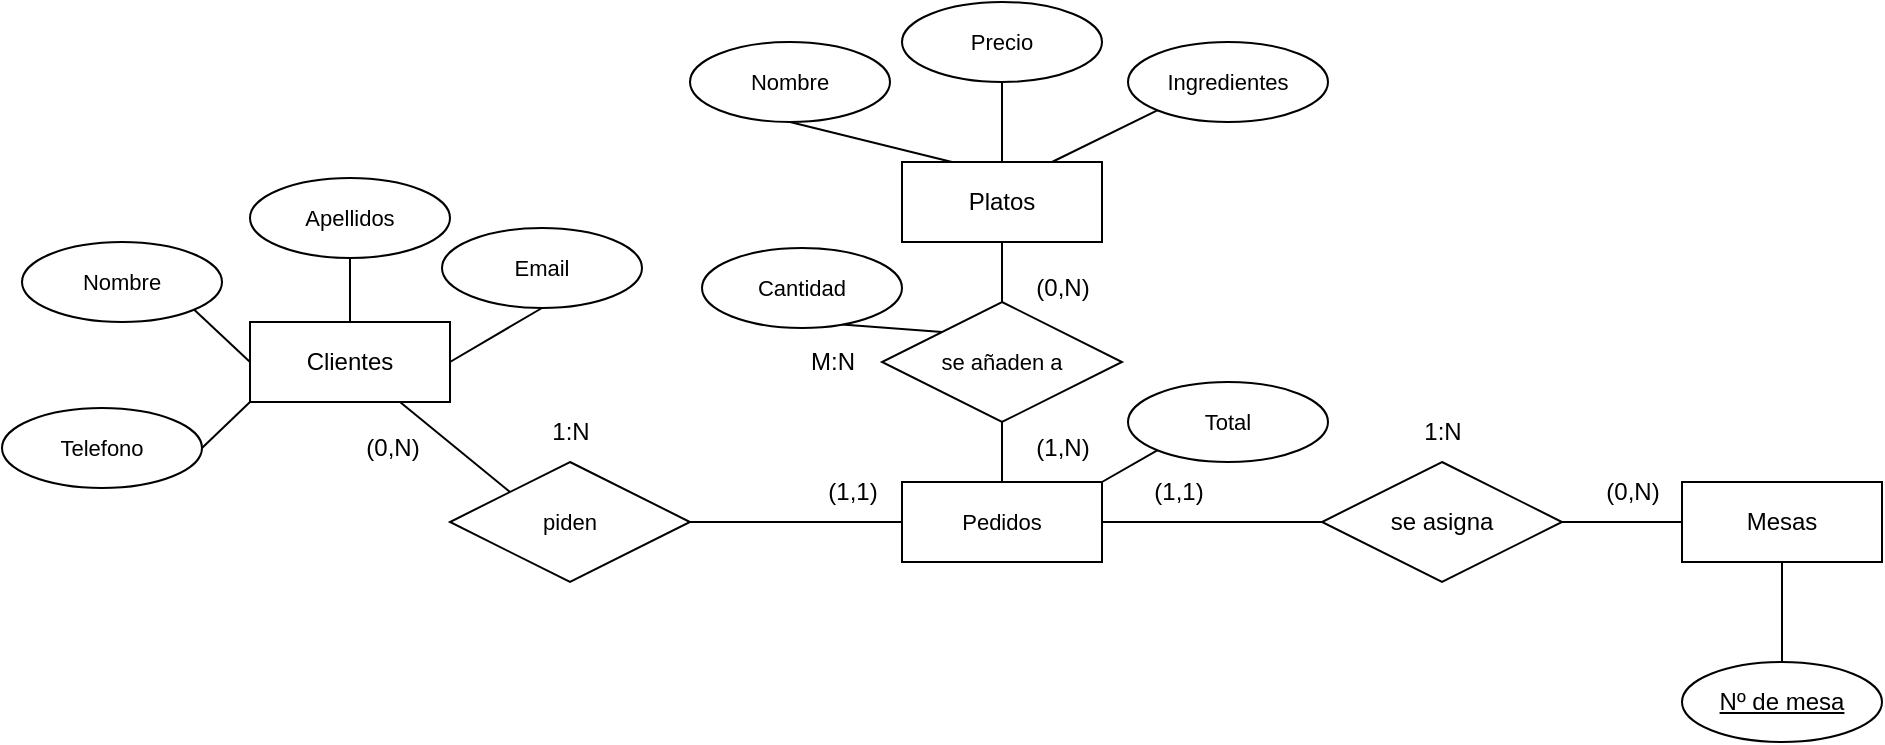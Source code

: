 <mxfile version="28.1.2">
  <diagram name="Página-1" id="XfldYn4x3AF4GP-uKBvX">
    <mxGraphModel dx="1726" dy="621" grid="1" gridSize="10" guides="1" tooltips="1" connect="1" arrows="1" fold="1" page="1" pageScale="1" pageWidth="827" pageHeight="1169" math="0" shadow="0">
      <root>
        <mxCell id="0" />
        <mxCell id="1" parent="0" />
        <mxCell id="LhzjNZKPMDfu__Lkz3kA-8" style="rounded=0;orthogonalLoop=1;jettySize=auto;html=1;exitX=0.5;exitY=1;exitDx=0;exitDy=0;entryX=0.5;entryY=0;entryDx=0;entryDy=0;endArrow=none;endFill=0;" parent="1" source="LhzjNZKPMDfu__Lkz3kA-2" target="LhzjNZKPMDfu__Lkz3kA-7" edge="1">
          <mxGeometry relative="1" as="geometry" />
        </mxCell>
        <mxCell id="0s7BPQqaFfiuApki7G7i-4" value="" style="rounded=0;orthogonalLoop=1;jettySize=auto;html=1;endArrow=none;endFill=0;" parent="1" source="LhzjNZKPMDfu__Lkz3kA-2" target="0s7BPQqaFfiuApki7G7i-3" edge="1">
          <mxGeometry relative="1" as="geometry" />
        </mxCell>
        <mxCell id="LhzjNZKPMDfu__Lkz3kA-2" value="Mesas" style="whiteSpace=wrap;html=1;align=center;" parent="1" vertex="1">
          <mxGeometry x="720" y="240" width="100" height="40" as="geometry" />
        </mxCell>
        <mxCell id="LhzjNZKPMDfu__Lkz3kA-24" style="edgeStyle=none;shape=connector;rounded=0;orthogonalLoop=1;jettySize=auto;html=1;exitX=0.5;exitY=0;exitDx=0;exitDy=0;entryX=0.5;entryY=1;entryDx=0;entryDy=0;strokeColor=default;align=center;verticalAlign=middle;fontFamily=Helvetica;fontSize=11;fontColor=default;labelBackgroundColor=default;endArrow=none;endFill=0;" parent="1" source="LhzjNZKPMDfu__Lkz3kA-4" target="LhzjNZKPMDfu__Lkz3kA-22" edge="1">
          <mxGeometry relative="1" as="geometry" />
        </mxCell>
        <mxCell id="LhzjNZKPMDfu__Lkz3kA-26" style="edgeStyle=none;shape=connector;rounded=0;orthogonalLoop=1;jettySize=auto;html=1;exitX=0.5;exitY=1;exitDx=0;exitDy=0;entryX=0.5;entryY=0;entryDx=0;entryDy=0;strokeColor=default;align=center;verticalAlign=middle;fontFamily=Helvetica;fontSize=11;fontColor=default;labelBackgroundColor=default;endArrow=none;endFill=0;" parent="1" source="LhzjNZKPMDfu__Lkz3kA-4" target="LhzjNZKPMDfu__Lkz3kA-25" edge="1">
          <mxGeometry relative="1" as="geometry" />
        </mxCell>
        <mxCell id="gLJata4tc1bK_cdRaeti-27" style="edgeStyle=none;shape=connector;rounded=0;orthogonalLoop=1;jettySize=auto;html=1;exitX=0.75;exitY=0;exitDx=0;exitDy=0;entryX=0;entryY=1;entryDx=0;entryDy=0;strokeColor=default;align=center;verticalAlign=middle;fontFamily=Helvetica;fontSize=11;fontColor=default;labelBackgroundColor=default;endArrow=none;endFill=0;" edge="1" parent="1" source="LhzjNZKPMDfu__Lkz3kA-4" target="gLJata4tc1bK_cdRaeti-26">
          <mxGeometry relative="1" as="geometry" />
        </mxCell>
        <mxCell id="LhzjNZKPMDfu__Lkz3kA-4" value="Platos" style="whiteSpace=wrap;html=1;align=center;" parent="1" vertex="1">
          <mxGeometry x="330" y="80" width="100" height="40" as="geometry" />
        </mxCell>
        <mxCell id="LhzjNZKPMDfu__Lkz3kA-10" style="edgeStyle=none;shape=connector;rounded=0;orthogonalLoop=1;jettySize=auto;html=1;exitX=0.75;exitY=1;exitDx=0;exitDy=0;entryX=0;entryY=0;entryDx=0;entryDy=0;strokeColor=default;align=center;verticalAlign=middle;fontFamily=Helvetica;fontSize=11;fontColor=default;labelBackgroundColor=default;endArrow=none;endFill=0;" parent="1" source="LhzjNZKPMDfu__Lkz3kA-5" target="LhzjNZKPMDfu__Lkz3kA-9" edge="1">
          <mxGeometry relative="1" as="geometry" />
        </mxCell>
        <mxCell id="LhzjNZKPMDfu__Lkz3kA-15" style="edgeStyle=none;shape=connector;rounded=0;orthogonalLoop=1;jettySize=auto;html=1;exitX=0;exitY=0.5;exitDx=0;exitDy=0;entryX=0.5;entryY=0;entryDx=0;entryDy=0;strokeColor=default;align=center;verticalAlign=middle;fontFamily=Helvetica;fontSize=11;fontColor=default;labelBackgroundColor=default;endArrow=none;endFill=0;" parent="1" target="LhzjNZKPMDfu__Lkz3kA-14" edge="1" source="LhzjNZKPMDfu__Lkz3kA-5">
          <mxGeometry relative="1" as="geometry">
            <mxPoint x="65" y="170" as="sourcePoint" />
          </mxGeometry>
        </mxCell>
        <mxCell id="LhzjNZKPMDfu__Lkz3kA-5" value="Clientes" style="whiteSpace=wrap;html=1;align=center;" parent="1" vertex="1">
          <mxGeometry x="4" y="160" width="100" height="40" as="geometry" />
        </mxCell>
        <mxCell id="LhzjNZKPMDfu__Lkz3kA-7" value="Nº de mesa" style="ellipse;whiteSpace=wrap;html=1;align=center;fontStyle=4;" parent="1" vertex="1">
          <mxGeometry x="720" y="330" width="100" height="40" as="geometry" />
        </mxCell>
        <mxCell id="LhzjNZKPMDfu__Lkz3kA-11" style="edgeStyle=none;shape=connector;rounded=0;orthogonalLoop=1;jettySize=auto;html=1;entryX=0;entryY=0.5;entryDx=0;entryDy=0;strokeColor=default;align=center;verticalAlign=middle;fontFamily=Helvetica;fontSize=11;fontColor=default;labelBackgroundColor=default;endArrow=none;endFill=0;exitX=1;exitY=0.5;exitDx=0;exitDy=0;" parent="1" source="LhzjNZKPMDfu__Lkz3kA-9" target="LhzjNZKPMDfu__Lkz3kA-27" edge="1">
          <mxGeometry relative="1" as="geometry">
            <mxPoint x="260" y="255" as="sourcePoint" />
            <mxPoint x="335" y="255.0" as="targetPoint" />
          </mxGeometry>
        </mxCell>
        <mxCell id="LhzjNZKPMDfu__Lkz3kA-9" value="piden" style="shape=rhombus;perimeter=rhombusPerimeter;whiteSpace=wrap;html=1;align=center;fontFamily=Helvetica;fontSize=11;fontColor=default;labelBackgroundColor=default;" parent="1" vertex="1">
          <mxGeometry x="104" y="230" width="120" height="60" as="geometry" />
        </mxCell>
        <mxCell id="LhzjNZKPMDfu__Lkz3kA-14" value="Nombre" style="ellipse;whiteSpace=wrap;html=1;align=center;fontFamily=Helvetica;fontSize=11;fontColor=default;labelBackgroundColor=default;" parent="1" vertex="1">
          <mxGeometry x="-110" y="120" width="100" height="40" as="geometry" />
        </mxCell>
        <mxCell id="LhzjNZKPMDfu__Lkz3kA-23" style="edgeStyle=none;shape=connector;rounded=0;orthogonalLoop=1;jettySize=auto;html=1;exitX=0.5;exitY=1;exitDx=0;exitDy=0;entryX=0.25;entryY=0;entryDx=0;entryDy=0;strokeColor=default;align=center;verticalAlign=middle;fontFamily=Helvetica;fontSize=11;fontColor=default;labelBackgroundColor=default;endArrow=none;endFill=0;" parent="1" source="LhzjNZKPMDfu__Lkz3kA-21" target="LhzjNZKPMDfu__Lkz3kA-4" edge="1">
          <mxGeometry relative="1" as="geometry" />
        </mxCell>
        <mxCell id="LhzjNZKPMDfu__Lkz3kA-21" value="Nombre" style="ellipse;whiteSpace=wrap;html=1;align=center;fontFamily=Helvetica;fontSize=11;fontColor=default;labelBackgroundColor=default;" parent="1" vertex="1">
          <mxGeometry x="224" y="20" width="100" height="40" as="geometry" />
        </mxCell>
        <mxCell id="LhzjNZKPMDfu__Lkz3kA-22" value="Precio" style="ellipse;whiteSpace=wrap;html=1;align=center;fontFamily=Helvetica;fontSize=11;fontColor=default;labelBackgroundColor=default;" parent="1" vertex="1">
          <mxGeometry x="330" width="100" height="40" as="geometry" />
        </mxCell>
        <mxCell id="LhzjNZKPMDfu__Lkz3kA-28" style="edgeStyle=none;shape=connector;rounded=0;orthogonalLoop=1;jettySize=auto;html=1;exitX=0.5;exitY=1;exitDx=0;exitDy=0;entryX=0.5;entryY=0;entryDx=0;entryDy=0;strokeColor=default;align=center;verticalAlign=middle;fontFamily=Helvetica;fontSize=11;fontColor=default;labelBackgroundColor=default;endArrow=none;endFill=0;" parent="1" source="LhzjNZKPMDfu__Lkz3kA-25" target="LhzjNZKPMDfu__Lkz3kA-27" edge="1">
          <mxGeometry relative="1" as="geometry" />
        </mxCell>
        <mxCell id="LhzjNZKPMDfu__Lkz3kA-25" value="se añaden a" style="shape=rhombus;perimeter=rhombusPerimeter;whiteSpace=wrap;html=1;align=center;fontFamily=Helvetica;fontSize=11;fontColor=default;labelBackgroundColor=default;" parent="1" vertex="1">
          <mxGeometry x="320" y="150" width="120" height="60" as="geometry" />
        </mxCell>
        <mxCell id="LhzjNZKPMDfu__Lkz3kA-27" value="Pedidos" style="whiteSpace=wrap;html=1;align=center;fontFamily=Helvetica;fontSize=11;fontColor=default;labelBackgroundColor=default;" parent="1" vertex="1">
          <mxGeometry x="330" y="240" width="100" height="40" as="geometry" />
        </mxCell>
        <mxCell id="LhzjNZKPMDfu__Lkz3kA-30" style="edgeStyle=none;shape=connector;rounded=0;orthogonalLoop=1;jettySize=auto;html=1;exitX=0;exitY=1;exitDx=0;exitDy=0;entryX=1;entryY=0;entryDx=0;entryDy=0;strokeColor=default;align=center;verticalAlign=middle;fontFamily=Helvetica;fontSize=11;fontColor=default;labelBackgroundColor=default;endArrow=none;endFill=0;" parent="1" source="LhzjNZKPMDfu__Lkz3kA-29" target="LhzjNZKPMDfu__Lkz3kA-27" edge="1">
          <mxGeometry relative="1" as="geometry" />
        </mxCell>
        <mxCell id="LhzjNZKPMDfu__Lkz3kA-29" value="Total" style="ellipse;whiteSpace=wrap;html=1;align=center;fontFamily=Helvetica;fontSize=11;fontColor=default;labelBackgroundColor=default;" parent="1" vertex="1">
          <mxGeometry x="443" y="190" width="100" height="40" as="geometry" />
        </mxCell>
        <mxCell id="0s7BPQqaFfiuApki7G7i-5" value="" style="rounded=0;orthogonalLoop=1;jettySize=auto;html=1;endArrow=none;endFill=0;" parent="1" source="0s7BPQqaFfiuApki7G7i-3" target="LhzjNZKPMDfu__Lkz3kA-27" edge="1">
          <mxGeometry relative="1" as="geometry" />
        </mxCell>
        <mxCell id="0s7BPQqaFfiuApki7G7i-3" value="se asigna" style="shape=rhombus;perimeter=rhombusPerimeter;whiteSpace=wrap;html=1;align=center;" parent="1" vertex="1">
          <mxGeometry x="540" y="230" width="120" height="60" as="geometry" />
        </mxCell>
        <mxCell id="biNAca8oqZSLsG1Kj5ae-4" value="(0,N)" style="text;html=1;align=center;verticalAlign=middle;resizable=0;points=[];autosize=1;strokeColor=none;fillColor=none;" parent="1" vertex="1">
          <mxGeometry x="50" y="208" width="50" height="30" as="geometry" />
        </mxCell>
        <mxCell id="biNAca8oqZSLsG1Kj5ae-5" value="(1,1)" style="text;html=1;align=center;verticalAlign=middle;resizable=0;points=[];autosize=1;strokeColor=none;fillColor=none;" parent="1" vertex="1">
          <mxGeometry x="280" y="230" width="50" height="30" as="geometry" />
        </mxCell>
        <mxCell id="biNAca8oqZSLsG1Kj5ae-8" value="1:N" style="text;html=1;align=center;verticalAlign=middle;resizable=0;points=[];autosize=1;strokeColor=none;fillColor=none;" parent="1" vertex="1">
          <mxGeometry x="144" y="200" width="40" height="30" as="geometry" />
        </mxCell>
        <mxCell id="biNAca8oqZSLsG1Kj5ae-9" value="(0,N)" style="text;html=1;align=center;verticalAlign=middle;resizable=0;points=[];autosize=1;strokeColor=none;fillColor=none;" parent="1" vertex="1">
          <mxGeometry x="385" y="128" width="50" height="30" as="geometry" />
        </mxCell>
        <mxCell id="biNAca8oqZSLsG1Kj5ae-10" value="(1,N)" style="text;html=1;align=center;verticalAlign=middle;resizable=0;points=[];autosize=1;strokeColor=none;fillColor=none;" parent="1" vertex="1">
          <mxGeometry x="385" y="208" width="50" height="30" as="geometry" />
        </mxCell>
        <mxCell id="biNAca8oqZSLsG1Kj5ae-11" value="(1,1)" style="text;html=1;align=center;verticalAlign=middle;resizable=0;points=[];autosize=1;strokeColor=none;fillColor=none;" parent="1" vertex="1">
          <mxGeometry x="443" y="230" width="50" height="30" as="geometry" />
        </mxCell>
        <mxCell id="biNAca8oqZSLsG1Kj5ae-12" value="M:N" style="text;html=1;align=center;verticalAlign=middle;resizable=0;points=[];autosize=1;strokeColor=none;fillColor=none;" parent="1" vertex="1">
          <mxGeometry x="270" y="165" width="50" height="30" as="geometry" />
        </mxCell>
        <mxCell id="biNAca8oqZSLsG1Kj5ae-13" value="(0,N)" style="text;html=1;align=center;verticalAlign=middle;resizable=0;points=[];autosize=1;strokeColor=none;fillColor=none;" parent="1" vertex="1">
          <mxGeometry x="670" y="230" width="50" height="30" as="geometry" />
        </mxCell>
        <mxCell id="biNAca8oqZSLsG1Kj5ae-14" value="1:N" style="text;html=1;align=center;verticalAlign=middle;resizable=0;points=[];autosize=1;strokeColor=none;fillColor=none;" parent="1" vertex="1">
          <mxGeometry x="580" y="200" width="40" height="30" as="geometry" />
        </mxCell>
        <mxCell id="gLJata4tc1bK_cdRaeti-4" style="edgeStyle=none;shape=connector;rounded=0;orthogonalLoop=1;jettySize=auto;html=1;exitX=0;exitY=1;exitDx=0;exitDy=0;entryX=0;entryY=0;entryDx=0;entryDy=0;strokeColor=default;align=center;verticalAlign=middle;fontFamily=Helvetica;fontSize=11;fontColor=default;labelBackgroundColor=default;endArrow=none;endFill=0;" edge="1" parent="1" source="gLJata4tc1bK_cdRaeti-5" target="LhzjNZKPMDfu__Lkz3kA-25">
          <mxGeometry relative="1" as="geometry">
            <mxPoint x="423" y="173" as="targetPoint" />
          </mxGeometry>
        </mxCell>
        <mxCell id="gLJata4tc1bK_cdRaeti-5" value="Cantidad" style="ellipse;whiteSpace=wrap;html=1;align=center;fontFamily=Helvetica;fontSize=11;fontColor=default;labelBackgroundColor=default;" vertex="1" parent="1">
          <mxGeometry x="230" y="123" width="100" height="40" as="geometry" />
        </mxCell>
        <mxCell id="gLJata4tc1bK_cdRaeti-8" style="rounded=0;orthogonalLoop=1;jettySize=auto;html=1;exitX=0.5;exitY=1;exitDx=0;exitDy=0;entryX=0.5;entryY=0;entryDx=0;entryDy=0;endArrow=none;endFill=0;" edge="1" parent="1" source="gLJata4tc1bK_cdRaeti-7" target="LhzjNZKPMDfu__Lkz3kA-5">
          <mxGeometry relative="1" as="geometry" />
        </mxCell>
        <mxCell id="gLJata4tc1bK_cdRaeti-7" value="Apellidos" style="ellipse;whiteSpace=wrap;html=1;align=center;fontFamily=Helvetica;fontSize=11;fontColor=default;labelBackgroundColor=default;" vertex="1" parent="1">
          <mxGeometry x="4" y="88" width="100" height="40" as="geometry" />
        </mxCell>
        <mxCell id="gLJata4tc1bK_cdRaeti-10" style="edgeStyle=none;shape=connector;rounded=0;orthogonalLoop=1;jettySize=auto;html=1;exitX=0.5;exitY=1;exitDx=0;exitDy=0;entryX=1;entryY=0.5;entryDx=0;entryDy=0;strokeColor=default;align=center;verticalAlign=middle;fontFamily=Helvetica;fontSize=11;fontColor=default;labelBackgroundColor=default;endArrow=none;endFill=0;" edge="1" parent="1" source="gLJata4tc1bK_cdRaeti-9" target="LhzjNZKPMDfu__Lkz3kA-5">
          <mxGeometry relative="1" as="geometry" />
        </mxCell>
        <mxCell id="gLJata4tc1bK_cdRaeti-9" value="Email" style="ellipse;whiteSpace=wrap;html=1;align=center;fontFamily=Helvetica;fontSize=11;fontColor=default;labelBackgroundColor=default;" vertex="1" parent="1">
          <mxGeometry x="100" y="113" width="100" height="40" as="geometry" />
        </mxCell>
        <mxCell id="gLJata4tc1bK_cdRaeti-22" style="edgeStyle=none;shape=connector;rounded=0;orthogonalLoop=1;jettySize=auto;html=1;exitX=1;exitY=0.5;exitDx=0;exitDy=0;entryX=0;entryY=1;entryDx=0;entryDy=0;strokeColor=default;align=center;verticalAlign=middle;fontFamily=Helvetica;fontSize=11;fontColor=default;labelBackgroundColor=default;endArrow=none;endFill=0;" edge="1" parent="1" source="gLJata4tc1bK_cdRaeti-20" target="LhzjNZKPMDfu__Lkz3kA-5">
          <mxGeometry relative="1" as="geometry" />
        </mxCell>
        <mxCell id="gLJata4tc1bK_cdRaeti-20" value="Telefono" style="ellipse;whiteSpace=wrap;html=1;align=center;fontFamily=Helvetica;fontSize=11;fontColor=default;labelBackgroundColor=default;" vertex="1" parent="1">
          <mxGeometry x="-120" y="203" width="100" height="40" as="geometry" />
        </mxCell>
        <mxCell id="gLJata4tc1bK_cdRaeti-26" value="Ingredientes" style="ellipse;whiteSpace=wrap;html=1;align=center;fontFamily=Helvetica;fontSize=11;fontColor=default;labelBackgroundColor=default;" vertex="1" parent="1">
          <mxGeometry x="443" y="20" width="100" height="40" as="geometry" />
        </mxCell>
      </root>
    </mxGraphModel>
  </diagram>
</mxfile>
